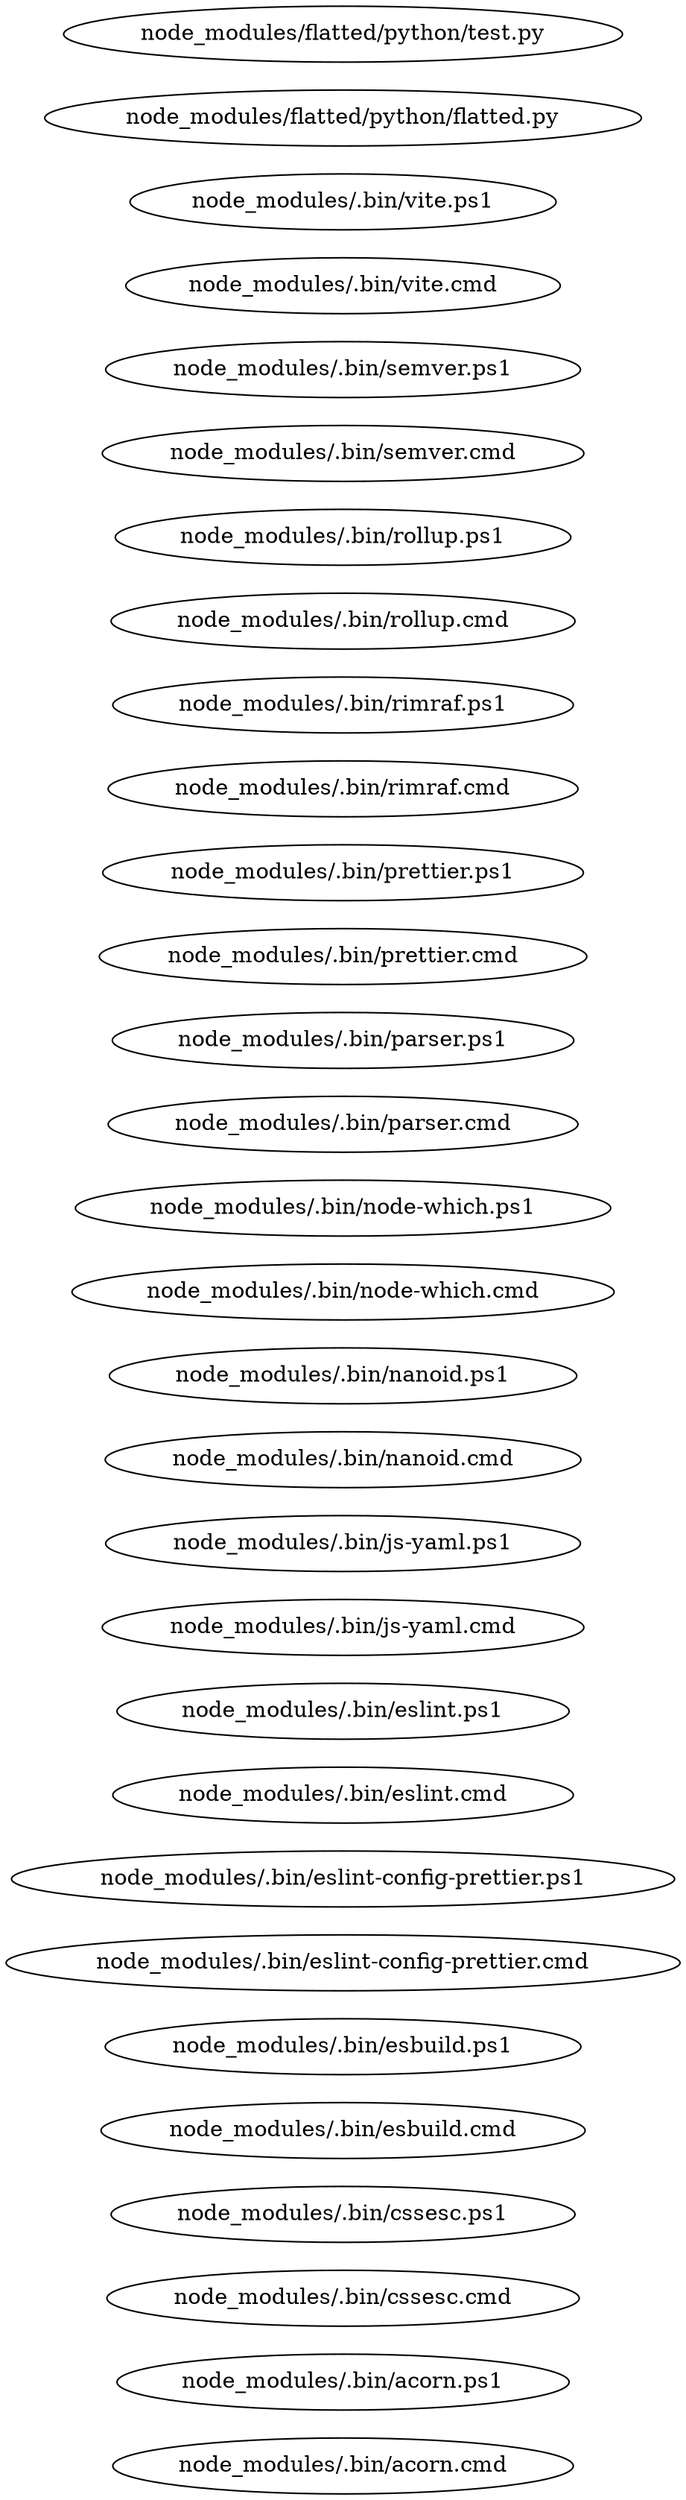 digraph ScriptGraph {
  rankdir=LR;
  "node_modules/.bin/acorn.cmd";
  "node_modules/.bin/acorn.ps1";
  "node_modules/.bin/cssesc.cmd";
  "node_modules/.bin/cssesc.ps1";
  "node_modules/.bin/esbuild.cmd";
  "node_modules/.bin/esbuild.ps1";
  "node_modules/.bin/eslint-config-prettier.cmd";
  "node_modules/.bin/eslint-config-prettier.ps1";
  "node_modules/.bin/eslint.cmd";
  "node_modules/.bin/eslint.ps1";
  "node_modules/.bin/js-yaml.cmd";
  "node_modules/.bin/js-yaml.ps1";
  "node_modules/.bin/nanoid.cmd";
  "node_modules/.bin/nanoid.ps1";
  "node_modules/.bin/node-which.cmd";
  "node_modules/.bin/node-which.ps1";
  "node_modules/.bin/parser.cmd";
  "node_modules/.bin/parser.ps1";
  "node_modules/.bin/prettier.cmd";
  "node_modules/.bin/prettier.ps1";
  "node_modules/.bin/rimraf.cmd";
  "node_modules/.bin/rimraf.ps1";
  "node_modules/.bin/rollup.cmd";
  "node_modules/.bin/rollup.ps1";
  "node_modules/.bin/semver.cmd";
  "node_modules/.bin/semver.ps1";
  "node_modules/.bin/vite.cmd";
  "node_modules/.bin/vite.ps1";
  "node_modules/flatted/python/flatted.py";
  "node_modules/flatted/python/test.py";
}